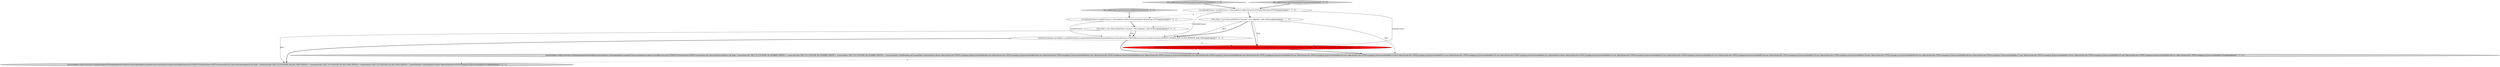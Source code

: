 digraph {
5 [style = filled, label = "test_makeCursors_factToCountryInnerUsingCountryNumber['0', '1', '0']", fillcolor = lightgray, shape = diamond image = "AAA0AAABBB2BBB"];
10 [style = filled, label = "List<JoinableClause> joinableClauses = ImmutableList.of(factToCountryOnIsoCode(JoinType.LEFT))@@@3@@@['0', '0', '1']", fillcolor = white, shape = ellipse image = "AAA0AAABBB3BBB"];
1 [style = filled, label = "test_makeCursors_factToCountryInnerUsingCountryNumber['1', '0', '0']", fillcolor = lightgray, shape = diamond image = "AAA0AAABBB1BBB"];
3 [style = filled, label = "JoinTestHelper.verifyCursors(new HashJoinSegmentStorageAdapter(factSegment.asStorageAdapter(),joinableClauses,preAnalysis).makeCursors(filter,Intervals.ETERNITY,VirtualColumns.EMPTY,Granularities.ALL,false,null),ImmutableList.of(\"page\",\"countryIsoCode\",FACT_TO_COUNTRY_ON_NUMBER_PREFIX + \"countryIsoCode\",FACT_TO_COUNTRY_ON_NUMBER_PREFIX + \"countryName\",FACT_TO_COUNTRY_ON_NUMBER_PREFIX + \"countryNumber\"),NullHandling.sqlCompatible()? ImmutableList.of(new Object((((edu.fdu.CPPDG.tinypdg.pe.ExpressionInfo@90cbd2,new Object((((edu.fdu.CPPDG.tinypdg.pe.ExpressionInfo@90cbda,new Object((((edu.fdu.CPPDG.tinypdg.pe.ExpressionInfo@90cbe2,new Object((((edu.fdu.CPPDG.tinypdg.pe.ExpressionInfo@90cbea,new Object((((edu.fdu.CPPDG.tinypdg.pe.ExpressionInfo@90cbf2,new Object((((edu.fdu.CPPDG.tinypdg.pe.ExpressionInfo@90cbfa,new Object((((edu.fdu.CPPDG.tinypdg.pe.ExpressionInfo@90cc02,new Object((((edu.fdu.CPPDG.tinypdg.pe.ExpressionInfo@90cc0a,new Object((((edu.fdu.CPPDG.tinypdg.pe.ExpressionInfo@90cc12,new Object((((edu.fdu.CPPDG.tinypdg.pe.ExpressionInfo@90cc1a,new Object((((edu.fdu.CPPDG.tinypdg.pe.ExpressionInfo@90cc22,new Object((((edu.fdu.CPPDG.tinypdg.pe.ExpressionInfo@90cc2a): ImmutableList.of(new Object((((edu.fdu.CPPDG.tinypdg.pe.ExpressionInfo@90cc35,new Object((((edu.fdu.CPPDG.tinypdg.pe.ExpressionInfo@90cc3d,new Object((((edu.fdu.CPPDG.tinypdg.pe.ExpressionInfo@90cc45,new Object((((edu.fdu.CPPDG.tinypdg.pe.ExpressionInfo@90cc4d,new Object((((edu.fdu.CPPDG.tinypdg.pe.ExpressionInfo@90cc55,new Object((((edu.fdu.CPPDG.tinypdg.pe.ExpressionInfo@90cc5d,new Object((((edu.fdu.CPPDG.tinypdg.pe.ExpressionInfo@90cc65,new Object((((edu.fdu.CPPDG.tinypdg.pe.ExpressionInfo@90cc6d,new Object((((edu.fdu.CPPDG.tinypdg.pe.ExpressionInfo@90cc75,new Object((((edu.fdu.CPPDG.tinypdg.pe.ExpressionInfo@90cc7d,new Object((((edu.fdu.CPPDG.tinypdg.pe.ExpressionInfo@90cc85,new Object((((edu.fdu.CPPDG.tinypdg.pe.ExpressionInfo@90cc8d,new Object((((((edu.fdu.CPPDG.tinypdg.pe.ExpressionInfo@90cc95))@@@6@@@['1', '1', '0']", fillcolor = lightgray, shape = ellipse image = "AAA0AAABBB1BBB"];
7 [style = filled, label = "Filter filter = new SelectorDimFilter(\"channel\",\"#de.wikipedia\",null).toFilter()@@@4@@@['0', '0', '1']", fillcolor = white, shape = ellipse image = "AAA0AAABBB3BBB"];
8 [style = filled, label = "test_makeCursors_factToCountryLeftWithFilterOnFacts['0', '0', '1']", fillcolor = lightgray, shape = diamond image = "AAA0AAABBB3BBB"];
2 [style = filled, label = "List<JoinableClause> joinableClauses = ImmutableList.of(factToCountryOnNumber(JoinType.INNER))@@@3@@@['1', '1', '0']", fillcolor = white, shape = ellipse image = "AAA0AAABBB1BBB"];
0 [style = filled, label = "Filter filter = new SelectorDimFilter(\"channel\",\"#en.wikipedia\",null).toFilter()@@@4@@@['1', '1', '0']", fillcolor = white, shape = ellipse image = "AAA0AAABBB1BBB"];
6 [style = filled, label = "JoinFilterPreAnalysis preAnalysis = JoinFilterAnalyzer.computeJoinFilterPreAnalysis(JoinableClauses.fromList(joinableClauses),VirtualColumns.EMPTY,filter,true,true,true,QueryContexts.DEFAULT_ENABLE_JOIN_FILTER_REWRITE_MAX_SIZE)@@@5@@@['0', '1', '0']", fillcolor = red, shape = ellipse image = "AAA1AAABBB2BBB"];
4 [style = filled, label = "JoinFilterPreAnalysis preAnalysis = JoinFilterAnalyzer.computeJoinFilterPreAnalysis(joinableClauses,VirtualColumns.EMPTY,filter,true,true,true,QueryContexts.DEFAULT_ENABLE_JOIN_FILTER_REWRITE_MAX_SIZE)@@@5@@@['1', '0', '1']", fillcolor = white, shape = ellipse image = "AAA0AAABBB1BBB"];
9 [style = filled, label = "JoinTestHelper.verifyCursors(new HashJoinSegmentStorageAdapter(factSegment.asStorageAdapter(),joinableClauses,preAnalysis).makeCursors(filter,Intervals.ETERNITY,VirtualColumns.EMPTY,Granularities.ALL,false,null),ImmutableList.of(\"page\",\"countryIsoCode\",FACT_TO_COUNTRY_ON_ISO_CODE_PREFIX + \"countryIsoCode\",FACT_TO_COUNTRY_ON_ISO_CODE_PREFIX + \"countryName\",FACT_TO_COUNTRY_ON_ISO_CODE_PREFIX + \"countryNumber\"),ImmutableList.of(new Object((((edu.fdu.CPPDG.tinypdg.pe.ExpressionInfo@90ccfa))@@@6@@@['0', '0', '1']", fillcolor = lightgray, shape = ellipse image = "AAA0AAABBB3BBB"];
4->9 [style = bold, label=""];
6->3 [style = bold, label=""];
4->3 [style = bold, label=""];
8->10 [style = bold, label=""];
0->6 [style = bold, label=""];
0->4 [style = solid, label="filter"];
7->9 [style = solid, label="filter"];
2->4 [style = solid, label="joinableClauses"];
7->4 [style = bold, label=""];
4->6 [style = dashed, label="0"];
10->7 [style = bold, label=""];
2->10 [style = dashed, label="0"];
0->3 [style = solid, label="filter"];
5->2 [style = bold, label=""];
2->0 [style = bold, label=""];
7->4 [style = solid, label="filter"];
3->9 [style = dashed, label="0"];
0->4 [style = bold, label=""];
0->6 [style = solid, label="filter"];
1->2 [style = bold, label=""];
10->4 [style = solid, label="joinableClauses"];
0->7 [style = dashed, label="0"];
2->6 [style = solid, label="joinableClauses"];
}
